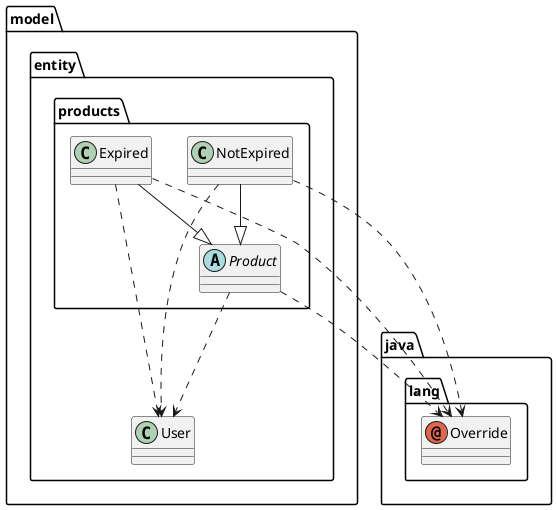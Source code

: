@startuml
abstract class model.entity.products.Product
annotation java.lang.Override
class model.entity.User
class model.entity.products.Expired
class model.entity.products.NotExpired
model.entity.products.Product ..> java.lang.Override
model.entity.products.Product ..> model.entity.User
model.entity.products.Expired --|> model.entity.products.Product
model.entity.products.Expired ..> java.lang.Override
model.entity.products.Expired ..> model.entity.User
model.entity.products.NotExpired --|> model.entity.products.Product
model.entity.products.NotExpired ..> java.lang.Override
model.entity.products.NotExpired ..> model.entity.User
@enduml
